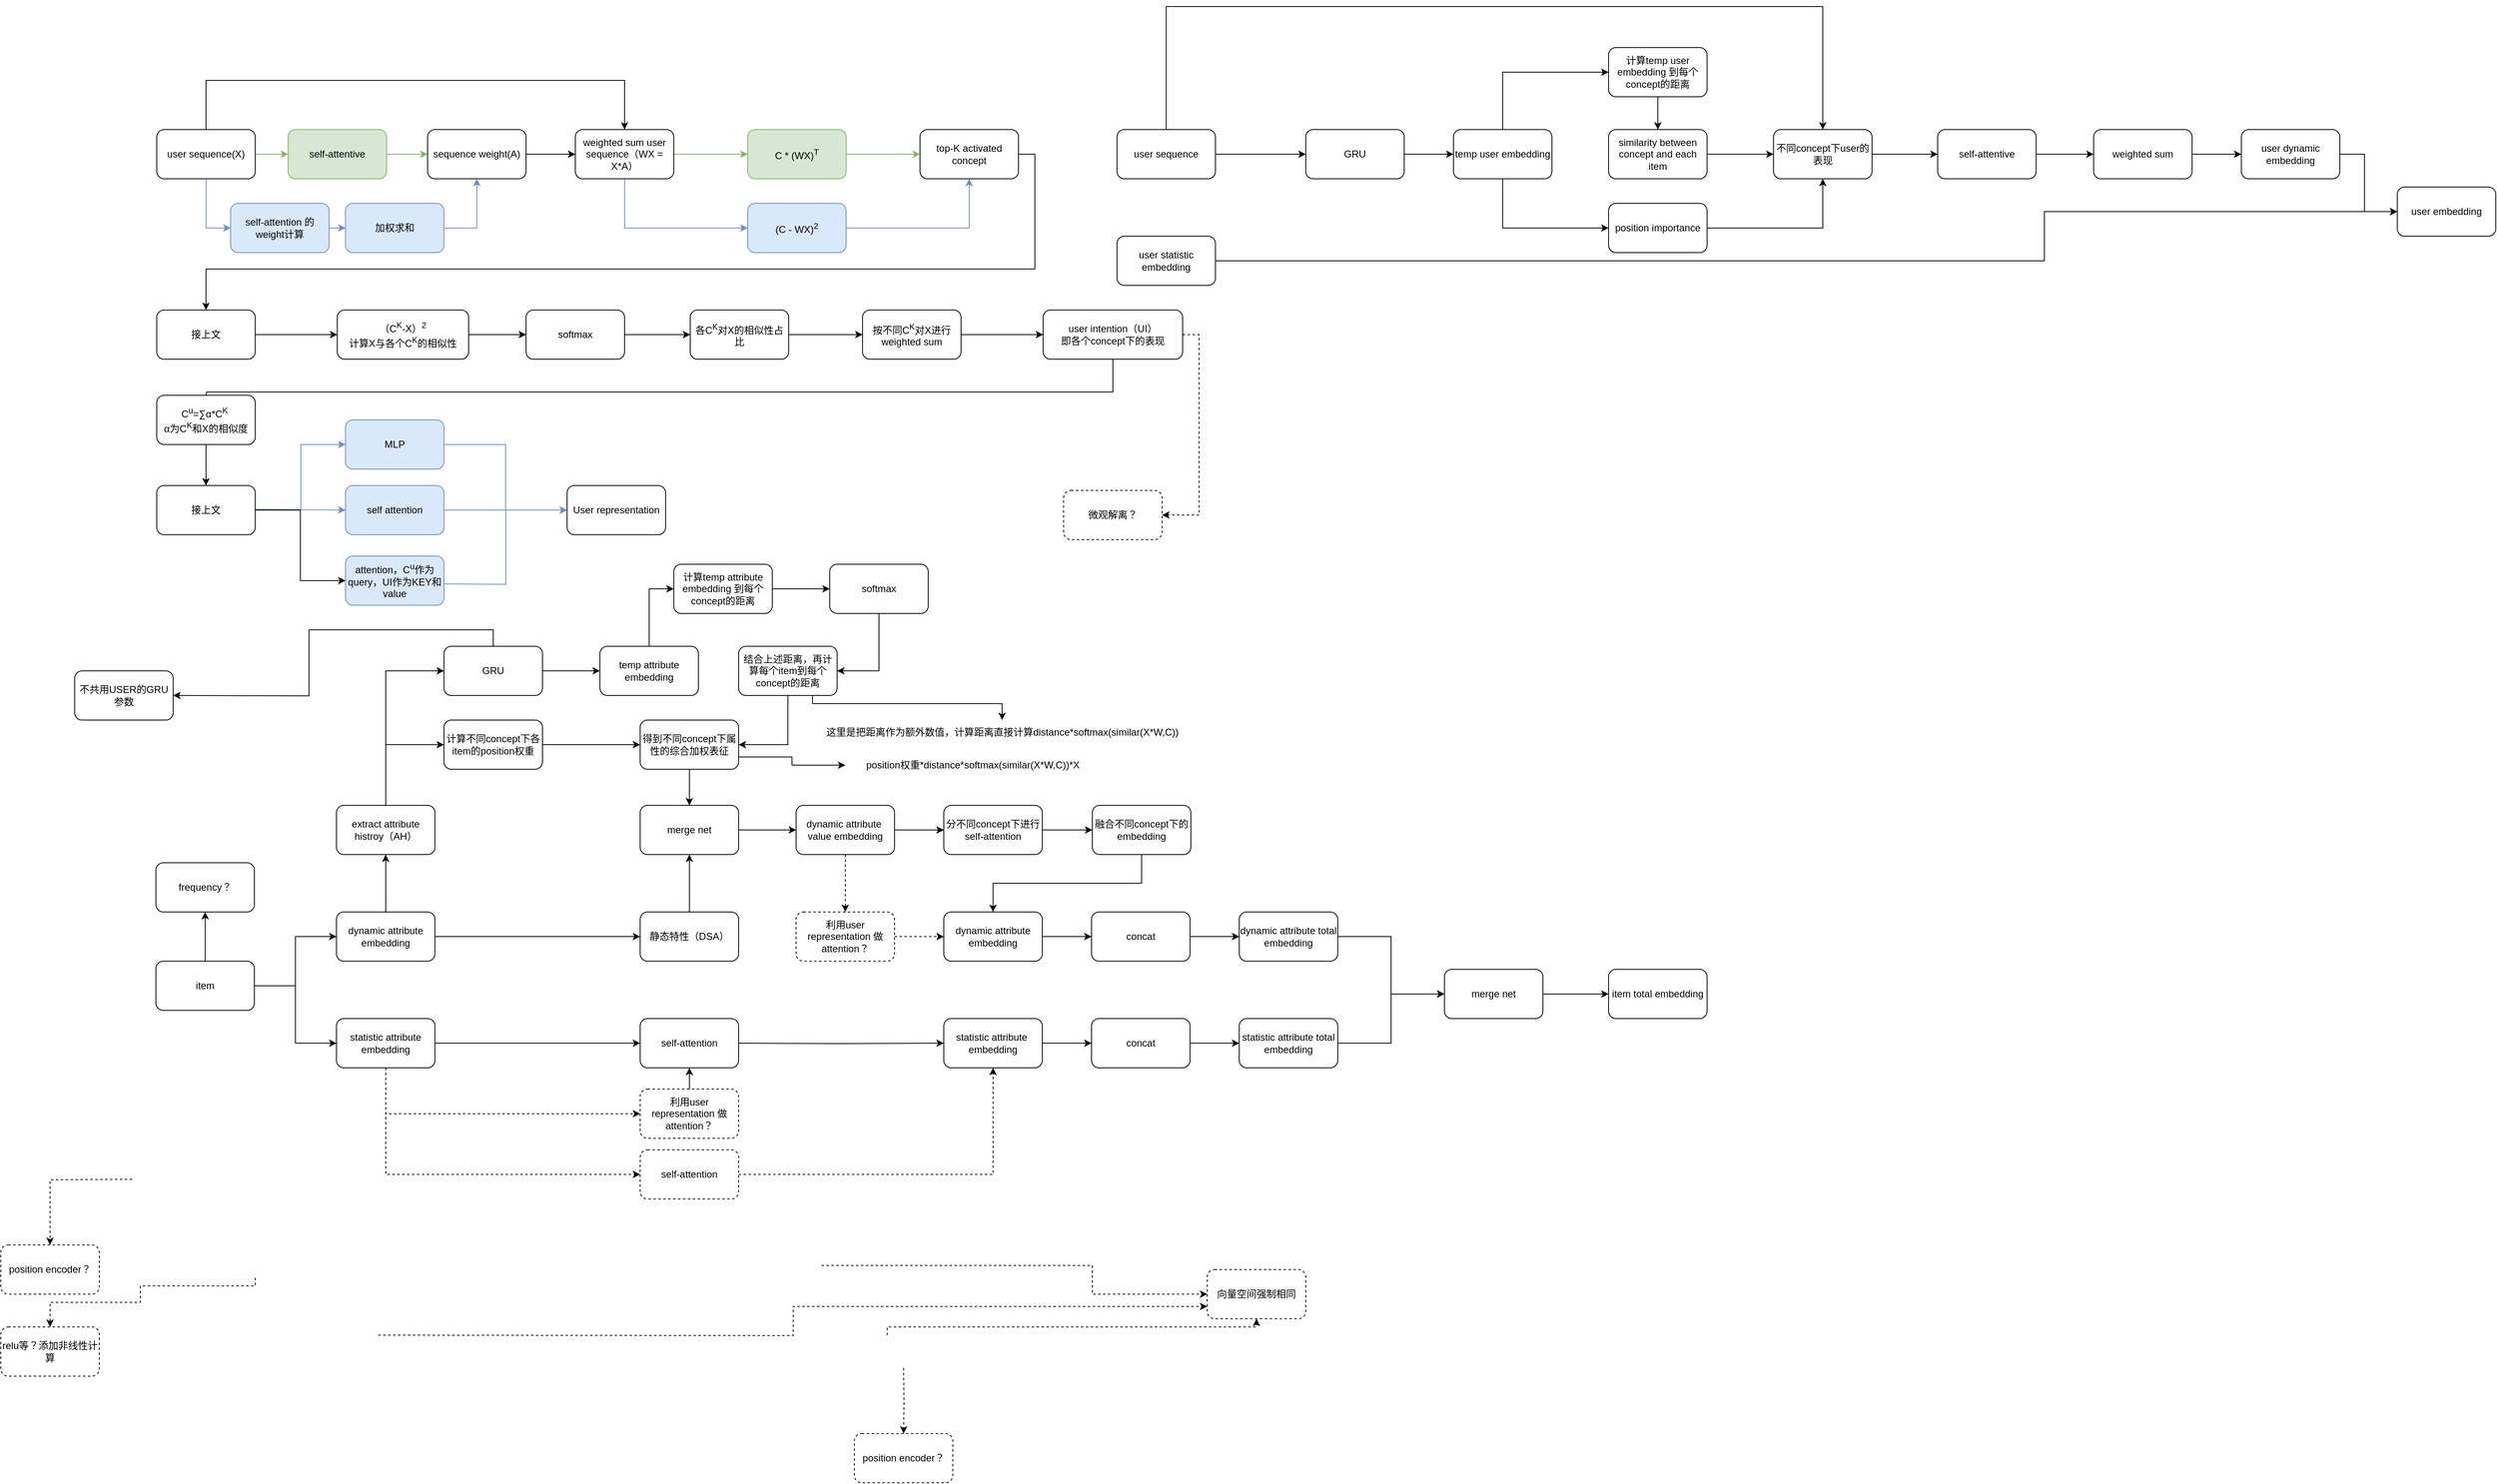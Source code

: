 <mxfile version="21.6.2" type="github">
  <diagram id="C5RBs43oDa-KdzZeNtuy" name="Page-1">
    <mxGraphModel dx="1842" dy="4247" grid="1" gridSize="10" guides="1" tooltips="1" connect="1" arrows="1" fold="1" page="1" pageScale="1" pageWidth="4681" pageHeight="3300" math="0" shadow="0">
      <root>
        <mxCell id="WIyWlLk6GJQsqaUBKTNV-0" />
        <mxCell id="WIyWlLk6GJQsqaUBKTNV-1" parent="WIyWlLk6GJQsqaUBKTNV-0" />
        <mxCell id="2eAAJyF8k7LBZb5_VXcL-2" style="edgeStyle=orthogonalEdgeStyle;rounded=0;orthogonalLoop=1;jettySize=auto;html=1;exitX=1;exitY=0.5;exitDx=0;exitDy=0;strokeColor=#82b366;fillColor=#d5e8d4;" parent="WIyWlLk6GJQsqaUBKTNV-1" source="2eAAJyF8k7LBZb5_VXcL-0" target="2eAAJyF8k7LBZb5_VXcL-1" edge="1">
          <mxGeometry relative="1" as="geometry" />
        </mxCell>
        <mxCell id="2eAAJyF8k7LBZb5_VXcL-6" style="edgeStyle=orthogonalEdgeStyle;rounded=0;orthogonalLoop=1;jettySize=auto;html=1;exitX=0.5;exitY=1;exitDx=0;exitDy=0;entryX=0;entryY=0.5;entryDx=0;entryDy=0;strokeColor=#6c8ebf;fillColor=#dae8fc;" parent="WIyWlLk6GJQsqaUBKTNV-1" source="2eAAJyF8k7LBZb5_VXcL-0" target="2eAAJyF8k7LBZb5_VXcL-5" edge="1">
          <mxGeometry relative="1" as="geometry" />
        </mxCell>
        <mxCell id="2eAAJyF8k7LBZb5_VXcL-11" style="edgeStyle=orthogonalEdgeStyle;rounded=0;orthogonalLoop=1;jettySize=auto;html=1;exitX=0.5;exitY=0;exitDx=0;exitDy=0;entryX=0.5;entryY=0;entryDx=0;entryDy=0;" parent="WIyWlLk6GJQsqaUBKTNV-1" source="2eAAJyF8k7LBZb5_VXcL-0" target="2eAAJyF8k7LBZb5_VXcL-10" edge="1">
          <mxGeometry relative="1" as="geometry">
            <Array as="points">
              <mxPoint x="350" y="20" />
              <mxPoint x="860" y="20" />
            </Array>
          </mxGeometry>
        </mxCell>
        <mxCell id="NYPE7BBfCQJ-sV1czfvc-1" style="edgeStyle=orthogonalEdgeStyle;rounded=0;orthogonalLoop=1;jettySize=auto;html=1;exitX=0;exitY=0.5;exitDx=0;exitDy=0;entryX=0.5;entryY=0;entryDx=0;entryDy=0;dashed=1;" parent="WIyWlLk6GJQsqaUBKTNV-1" target="NYPE7BBfCQJ-sV1czfvc-0" edge="1">
          <mxGeometry relative="1" as="geometry">
            <mxPoint x="260" y="1360" as="sourcePoint" />
          </mxGeometry>
        </mxCell>
        <mxCell id="2eAAJyF8k7LBZb5_VXcL-0" value="user sequence(X)" style="rounded=1;whiteSpace=wrap;html=1;" parent="WIyWlLk6GJQsqaUBKTNV-1" vertex="1">
          <mxGeometry x="290" y="80" width="120" height="60" as="geometry" />
        </mxCell>
        <mxCell id="2eAAJyF8k7LBZb5_VXcL-14" style="edgeStyle=orthogonalEdgeStyle;rounded=0;orthogonalLoop=1;jettySize=auto;html=1;exitX=1;exitY=0.5;exitDx=0;exitDy=0;entryX=0;entryY=0.5;entryDx=0;entryDy=0;strokeColor=#82b366;fillColor=#d5e8d4;" parent="WIyWlLk6GJQsqaUBKTNV-1" source="2eAAJyF8k7LBZb5_VXcL-1" target="2eAAJyF8k7LBZb5_VXcL-3" edge="1">
          <mxGeometry relative="1" as="geometry" />
        </mxCell>
        <mxCell id="2eAAJyF8k7LBZb5_VXcL-1" value="self-attentive" style="rounded=1;whiteSpace=wrap;html=1;strokeColor=#82b366;fillColor=#d5e8d4;" parent="WIyWlLk6GJQsqaUBKTNV-1" vertex="1">
          <mxGeometry x="450" y="80" width="120" height="60" as="geometry" />
        </mxCell>
        <mxCell id="2eAAJyF8k7LBZb5_VXcL-12" style="edgeStyle=orthogonalEdgeStyle;rounded=0;orthogonalLoop=1;jettySize=auto;html=1;exitX=1;exitY=0.5;exitDx=0;exitDy=0;" parent="WIyWlLk6GJQsqaUBKTNV-1" source="2eAAJyF8k7LBZb5_VXcL-3" target="2eAAJyF8k7LBZb5_VXcL-10" edge="1">
          <mxGeometry relative="1" as="geometry" />
        </mxCell>
        <mxCell id="2eAAJyF8k7LBZb5_VXcL-3" value="sequence weight(A)" style="rounded=1;whiteSpace=wrap;html=1;" parent="WIyWlLk6GJQsqaUBKTNV-1" vertex="1">
          <mxGeometry x="620" y="80" width="120" height="60" as="geometry" />
        </mxCell>
        <mxCell id="2eAAJyF8k7LBZb5_VXcL-8" style="edgeStyle=orthogonalEdgeStyle;rounded=0;orthogonalLoop=1;jettySize=auto;html=1;exitX=1;exitY=0.5;exitDx=0;exitDy=0;strokeColor=#6c8ebf;fillColor=#dae8fc;" parent="WIyWlLk6GJQsqaUBKTNV-1" source="2eAAJyF8k7LBZb5_VXcL-5" target="2eAAJyF8k7LBZb5_VXcL-7" edge="1">
          <mxGeometry relative="1" as="geometry" />
        </mxCell>
        <mxCell id="NYPE7BBfCQJ-sV1czfvc-3" style="edgeStyle=orthogonalEdgeStyle;rounded=0;orthogonalLoop=1;jettySize=auto;html=1;exitX=0.5;exitY=1;exitDx=0;exitDy=0;entryX=0.5;entryY=0;entryDx=0;entryDy=0;dashed=1;" parent="WIyWlLk6GJQsqaUBKTNV-1" target="NYPE7BBfCQJ-sV1czfvc-2" edge="1">
          <mxGeometry relative="1" as="geometry">
            <mxPoint x="410" y="1480" as="sourcePoint" />
            <Array as="points">
              <mxPoint x="410" y="1490" />
              <mxPoint x="270" y="1490" />
              <mxPoint x="270" y="1510" />
              <mxPoint x="160" y="1510" />
            </Array>
          </mxGeometry>
        </mxCell>
        <mxCell id="2eAAJyF8k7LBZb5_VXcL-5" value="self-attention 的 weight计算" style="rounded=1;whiteSpace=wrap;html=1;strokeColor=#6c8ebf;fillColor=#dae8fc;" parent="WIyWlLk6GJQsqaUBKTNV-1" vertex="1">
          <mxGeometry x="380" y="170" width="120" height="60" as="geometry" />
        </mxCell>
        <mxCell id="2eAAJyF8k7LBZb5_VXcL-9" style="edgeStyle=orthogonalEdgeStyle;rounded=0;orthogonalLoop=1;jettySize=auto;html=1;exitX=1;exitY=0.5;exitDx=0;exitDy=0;entryX=0.5;entryY=1;entryDx=0;entryDy=0;strokeColor=#6c8ebf;fillColor=#dae8fc;" parent="WIyWlLk6GJQsqaUBKTNV-1" source="2eAAJyF8k7LBZb5_VXcL-7" target="2eAAJyF8k7LBZb5_VXcL-3" edge="1">
          <mxGeometry relative="1" as="geometry" />
        </mxCell>
        <mxCell id="2eAAJyF8k7LBZb5_VXcL-7" value="加权求和" style="rounded=1;whiteSpace=wrap;html=1;strokeColor=#6c8ebf;fillColor=#dae8fc;" parent="WIyWlLk6GJQsqaUBKTNV-1" vertex="1">
          <mxGeometry x="520" y="170" width="120" height="60" as="geometry" />
        </mxCell>
        <mxCell id="2eAAJyF8k7LBZb5_VXcL-19" style="edgeStyle=orthogonalEdgeStyle;rounded=0;orthogonalLoop=1;jettySize=auto;html=1;exitX=1;exitY=0.5;exitDx=0;exitDy=0;fillColor=#d5e8d4;strokeColor=#82b366;" parent="WIyWlLk6GJQsqaUBKTNV-1" source="2eAAJyF8k7LBZb5_VXcL-10" edge="1">
          <mxGeometry relative="1" as="geometry">
            <mxPoint x="1010" y="110" as="targetPoint" />
          </mxGeometry>
        </mxCell>
        <mxCell id="2eAAJyF8k7LBZb5_VXcL-23" style="edgeStyle=orthogonalEdgeStyle;rounded=0;orthogonalLoop=1;jettySize=auto;html=1;exitX=0.5;exitY=1;exitDx=0;exitDy=0;entryX=0;entryY=0.5;entryDx=0;entryDy=0;fillColor=#dae8fc;strokeColor=#6c8ebf;" parent="WIyWlLk6GJQsqaUBKTNV-1" source="2eAAJyF8k7LBZb5_VXcL-10" target="2eAAJyF8k7LBZb5_VXcL-21" edge="1">
          <mxGeometry relative="1" as="geometry" />
        </mxCell>
        <mxCell id="2eAAJyF8k7LBZb5_VXcL-10" value="weighted sum user sequence（WX = X*A）" style="rounded=1;whiteSpace=wrap;html=1;" parent="WIyWlLk6GJQsqaUBKTNV-1" vertex="1">
          <mxGeometry x="800" y="80" width="120" height="60" as="geometry" />
        </mxCell>
        <mxCell id="2eAAJyF8k7LBZb5_VXcL-25" style="edgeStyle=orthogonalEdgeStyle;rounded=0;orthogonalLoop=1;jettySize=auto;html=1;exitX=1;exitY=0.5;exitDx=0;exitDy=0;entryX=0;entryY=0.5;entryDx=0;entryDy=0;fillColor=#d5e8d4;strokeColor=#82b366;" parent="WIyWlLk6GJQsqaUBKTNV-1" source="2eAAJyF8k7LBZb5_VXcL-20" target="2eAAJyF8k7LBZb5_VXcL-24" edge="1">
          <mxGeometry relative="1" as="geometry" />
        </mxCell>
        <mxCell id="2eAAJyF8k7LBZb5_VXcL-20" value="C * (WX)&lt;sup&gt;T&lt;/sup&gt;" style="rounded=1;whiteSpace=wrap;html=1;fillColor=#d5e8d4;strokeColor=#82b366;" parent="WIyWlLk6GJQsqaUBKTNV-1" vertex="1">
          <mxGeometry x="1010" y="80" width="120" height="60" as="geometry" />
        </mxCell>
        <mxCell id="2eAAJyF8k7LBZb5_VXcL-26" style="edgeStyle=orthogonalEdgeStyle;rounded=0;orthogonalLoop=1;jettySize=auto;html=1;exitX=1;exitY=0.5;exitDx=0;exitDy=0;entryX=0.5;entryY=1;entryDx=0;entryDy=0;fillColor=#dae8fc;strokeColor=#6c8ebf;" parent="WIyWlLk6GJQsqaUBKTNV-1" source="2eAAJyF8k7LBZb5_VXcL-21" target="2eAAJyF8k7LBZb5_VXcL-24" edge="1">
          <mxGeometry relative="1" as="geometry" />
        </mxCell>
        <mxCell id="NYPE7BBfCQJ-sV1czfvc-10" style="edgeStyle=orthogonalEdgeStyle;rounded=0;orthogonalLoop=1;jettySize=auto;html=1;exitX=1;exitY=0.75;exitDx=0;exitDy=0;dashed=1;" parent="WIyWlLk6GJQsqaUBKTNV-1" target="NYPE7BBfCQJ-sV1czfvc-7" edge="1">
          <mxGeometry relative="1" as="geometry">
            <mxPoint x="1100" y="1465" as="sourcePoint" />
            <Array as="points">
              <mxPoint x="1430" y="1465" />
              <mxPoint x="1430" y="1500" />
            </Array>
          </mxGeometry>
        </mxCell>
        <mxCell id="2eAAJyF8k7LBZb5_VXcL-21" value="(C - WX)&lt;sup&gt;2&lt;/sup&gt;" style="rounded=1;whiteSpace=wrap;html=1;fillColor=#dae8fc;strokeColor=#6c8ebf;" parent="WIyWlLk6GJQsqaUBKTNV-1" vertex="1">
          <mxGeometry x="1010" y="170" width="120" height="60" as="geometry" />
        </mxCell>
        <mxCell id="2eAAJyF8k7LBZb5_VXcL-28" style="edgeStyle=orthogonalEdgeStyle;rounded=0;orthogonalLoop=1;jettySize=auto;html=1;exitX=1;exitY=0.5;exitDx=0;exitDy=0;entryX=0.5;entryY=0;entryDx=0;entryDy=0;" parent="WIyWlLk6GJQsqaUBKTNV-1" source="2eAAJyF8k7LBZb5_VXcL-24" target="2eAAJyF8k7LBZb5_VXcL-27" edge="1">
          <mxGeometry relative="1" as="geometry">
            <Array as="points">
              <mxPoint x="1360" y="110" />
              <mxPoint x="1360" y="250" />
              <mxPoint x="350" y="250" />
            </Array>
          </mxGeometry>
        </mxCell>
        <mxCell id="2eAAJyF8k7LBZb5_VXcL-24" value="top-K activated concept" style="rounded=1;whiteSpace=wrap;html=1;" parent="WIyWlLk6GJQsqaUBKTNV-1" vertex="1">
          <mxGeometry x="1220" y="80" width="120" height="60" as="geometry" />
        </mxCell>
        <mxCell id="2eAAJyF8k7LBZb5_VXcL-31" style="edgeStyle=orthogonalEdgeStyle;rounded=0;orthogonalLoop=1;jettySize=auto;html=1;exitX=1;exitY=0.5;exitDx=0;exitDy=0;" parent="WIyWlLk6GJQsqaUBKTNV-1" source="2eAAJyF8k7LBZb5_VXcL-27" edge="1">
          <mxGeometry relative="1" as="geometry">
            <mxPoint x="510" y="330" as="targetPoint" />
          </mxGeometry>
        </mxCell>
        <mxCell id="2eAAJyF8k7LBZb5_VXcL-27" value="接上文" style="rounded=1;whiteSpace=wrap;html=1;" parent="WIyWlLk6GJQsqaUBKTNV-1" vertex="1">
          <mxGeometry x="290" y="300" width="120" height="60" as="geometry" />
        </mxCell>
        <mxCell id="2eAAJyF8k7LBZb5_VXcL-34" style="edgeStyle=orthogonalEdgeStyle;rounded=0;orthogonalLoop=1;jettySize=auto;html=1;exitX=1;exitY=0.5;exitDx=0;exitDy=0;" parent="WIyWlLk6GJQsqaUBKTNV-1" source="2eAAJyF8k7LBZb5_VXcL-32" edge="1">
          <mxGeometry relative="1" as="geometry">
            <mxPoint x="740" y="330" as="targetPoint" />
          </mxGeometry>
        </mxCell>
        <mxCell id="NYPE7BBfCQJ-sV1czfvc-11" style="edgeStyle=orthogonalEdgeStyle;rounded=0;orthogonalLoop=1;jettySize=auto;html=1;exitX=0.5;exitY=0;exitDx=0;exitDy=0;entryX=0;entryY=0.75;entryDx=0;entryDy=0;dashed=1;" parent="WIyWlLk6GJQsqaUBKTNV-1" target="NYPE7BBfCQJ-sV1czfvc-7" edge="1">
          <mxGeometry relative="1" as="geometry">
            <mxPoint x="560" y="1550" as="sourcePoint" />
          </mxGeometry>
        </mxCell>
        <mxCell id="2eAAJyF8k7LBZb5_VXcL-32" value="（C&lt;sup&gt;K&lt;/sup&gt;-X）&lt;sup&gt;2&lt;/sup&gt;&lt;br&gt;计算X与各个C&lt;sup&gt;K&lt;/sup&gt;的相似性" style="rounded=1;whiteSpace=wrap;html=1;" parent="WIyWlLk6GJQsqaUBKTNV-1" vertex="1">
          <mxGeometry x="510" y="300" width="160" height="60" as="geometry" />
        </mxCell>
        <mxCell id="2eAAJyF8k7LBZb5_VXcL-36" style="edgeStyle=orthogonalEdgeStyle;rounded=0;orthogonalLoop=1;jettySize=auto;html=1;exitX=1;exitY=0.5;exitDx=0;exitDy=0;" parent="WIyWlLk6GJQsqaUBKTNV-1" source="2eAAJyF8k7LBZb5_VXcL-35" edge="1">
          <mxGeometry relative="1" as="geometry">
            <mxPoint x="940" y="330" as="targetPoint" />
          </mxGeometry>
        </mxCell>
        <mxCell id="2eAAJyF8k7LBZb5_VXcL-35" value="softmax" style="rounded=1;whiteSpace=wrap;html=1;" parent="WIyWlLk6GJQsqaUBKTNV-1" vertex="1">
          <mxGeometry x="740" y="300" width="120" height="60" as="geometry" />
        </mxCell>
        <mxCell id="2eAAJyF8k7LBZb5_VXcL-38" style="edgeStyle=orthogonalEdgeStyle;rounded=0;orthogonalLoop=1;jettySize=auto;html=1;exitX=1;exitY=0.5;exitDx=0;exitDy=0;" parent="WIyWlLk6GJQsqaUBKTNV-1" source="2eAAJyF8k7LBZb5_VXcL-37" edge="1">
          <mxGeometry relative="1" as="geometry">
            <mxPoint x="1150" y="330" as="targetPoint" />
          </mxGeometry>
        </mxCell>
        <mxCell id="2eAAJyF8k7LBZb5_VXcL-37" value="各C&lt;sup style=&quot;border-color: var(--border-color);&quot;&gt;K&lt;/sup&gt;对X的相似性占比" style="rounded=1;whiteSpace=wrap;html=1;" parent="WIyWlLk6GJQsqaUBKTNV-1" vertex="1">
          <mxGeometry x="940" y="300" width="120" height="60" as="geometry" />
        </mxCell>
        <mxCell id="2eAAJyF8k7LBZb5_VXcL-41" style="edgeStyle=orthogonalEdgeStyle;rounded=0;orthogonalLoop=1;jettySize=auto;html=1;exitX=1;exitY=0.5;exitDx=0;exitDy=0;" parent="WIyWlLk6GJQsqaUBKTNV-1" source="2eAAJyF8k7LBZb5_VXcL-39" target="2eAAJyF8k7LBZb5_VXcL-40" edge="1">
          <mxGeometry relative="1" as="geometry" />
        </mxCell>
        <mxCell id="NYPE7BBfCQJ-sV1czfvc-12" style="edgeStyle=orthogonalEdgeStyle;rounded=0;orthogonalLoop=1;jettySize=auto;html=1;exitX=0.5;exitY=0;exitDx=0;exitDy=0;entryX=0.5;entryY=1;entryDx=0;entryDy=0;dashed=1;" parent="WIyWlLk6GJQsqaUBKTNV-1" target="NYPE7BBfCQJ-sV1czfvc-7" edge="1">
          <mxGeometry relative="1" as="geometry">
            <mxPoint x="1180" y="1550" as="sourcePoint" />
            <Array as="points">
              <mxPoint x="1180" y="1540" />
              <mxPoint x="1630" y="1540" />
            </Array>
          </mxGeometry>
        </mxCell>
        <mxCell id="NYPE7BBfCQJ-sV1czfvc-16" style="edgeStyle=orthogonalEdgeStyle;rounded=0;orthogonalLoop=1;jettySize=auto;html=1;exitX=0.5;exitY=1;exitDx=0;exitDy=0;entryX=0.5;entryY=0;entryDx=0;entryDy=0;dashed=1;" parent="WIyWlLk6GJQsqaUBKTNV-1" target="NYPE7BBfCQJ-sV1czfvc-15" edge="1">
          <mxGeometry relative="1" as="geometry">
            <mxPoint x="1200" y="1590" as="sourcePoint" />
          </mxGeometry>
        </mxCell>
        <mxCell id="2eAAJyF8k7LBZb5_VXcL-39" value="按不同C&lt;sup style=&quot;border-color: var(--border-color);&quot;&gt;K&lt;/sup&gt;对X进行weighted sum" style="rounded=1;whiteSpace=wrap;html=1;" parent="WIyWlLk6GJQsqaUBKTNV-1" vertex="1">
          <mxGeometry x="1150" y="300" width="120" height="60" as="geometry" />
        </mxCell>
        <mxCell id="2eAAJyF8k7LBZb5_VXcL-42" style="edgeStyle=orthogonalEdgeStyle;rounded=0;orthogonalLoop=1;jettySize=auto;html=1;exitX=0.5;exitY=1;exitDx=0;exitDy=0;" parent="WIyWlLk6GJQsqaUBKTNV-1" source="2eAAJyF8k7LBZb5_VXcL-40" edge="1">
          <mxGeometry relative="1" as="geometry">
            <mxPoint x="350" y="440" as="targetPoint" />
          </mxGeometry>
        </mxCell>
        <mxCell id="NYPE7BBfCQJ-sV1czfvc-21" style="edgeStyle=orthogonalEdgeStyle;rounded=0;orthogonalLoop=1;jettySize=auto;html=1;exitX=1;exitY=0.5;exitDx=0;exitDy=0;entryX=1;entryY=0.5;entryDx=0;entryDy=0;dashed=1;" parent="WIyWlLk6GJQsqaUBKTNV-1" source="2eAAJyF8k7LBZb5_VXcL-40" target="NYPE7BBfCQJ-sV1czfvc-20" edge="1">
          <mxGeometry relative="1" as="geometry" />
        </mxCell>
        <mxCell id="2eAAJyF8k7LBZb5_VXcL-40" value="user intention（UI）&lt;br&gt;即各个concept下的表现" style="rounded=1;whiteSpace=wrap;html=1;" parent="WIyWlLk6GJQsqaUBKTNV-1" vertex="1">
          <mxGeometry x="1370" y="300" width="170" height="60" as="geometry" />
        </mxCell>
        <mxCell id="2eAAJyF8k7LBZb5_VXcL-60" style="edgeStyle=orthogonalEdgeStyle;rounded=0;orthogonalLoop=1;jettySize=auto;html=1;exitX=1;exitY=0.5;exitDx=0;exitDy=0;entryX=0;entryY=0.5;entryDx=0;entryDy=0;fillColor=#dae8fc;strokeColor=#6c8ebf;" parent="WIyWlLk6GJQsqaUBKTNV-1" target="2eAAJyF8k7LBZb5_VXcL-46" edge="1">
          <mxGeometry relative="1" as="geometry">
            <mxPoint x="410" y="543" as="sourcePoint" />
          </mxGeometry>
        </mxCell>
        <mxCell id="2eAAJyF8k7LBZb5_VXcL-61" style="edgeStyle=orthogonalEdgeStyle;rounded=0;orthogonalLoop=1;jettySize=auto;html=1;exitX=1;exitY=0.5;exitDx=0;exitDy=0;entryX=0;entryY=0.5;entryDx=0;entryDy=0;fillColor=#dae8fc;strokeColor=#6c8ebf;" parent="WIyWlLk6GJQsqaUBKTNV-1" target="2eAAJyF8k7LBZb5_VXcL-47" edge="1">
          <mxGeometry relative="1" as="geometry">
            <mxPoint x="410" y="543" as="sourcePoint" />
          </mxGeometry>
        </mxCell>
        <mxCell id="T-b6h04T4wylA2EYhWHP-20" style="edgeStyle=orthogonalEdgeStyle;rounded=0;orthogonalLoop=1;jettySize=auto;html=1;exitX=1;exitY=0.5;exitDx=0;exitDy=0;entryX=0;entryY=0.5;entryDx=0;entryDy=0;" parent="WIyWlLk6GJQsqaUBKTNV-1" source="2eAAJyF8k7LBZb5_VXcL-43" target="2eAAJyF8k7LBZb5_VXcL-49" edge="1">
          <mxGeometry relative="1" as="geometry" />
        </mxCell>
        <mxCell id="2eAAJyF8k7LBZb5_VXcL-43" value="接上文" style="rounded=1;whiteSpace=wrap;html=1;" parent="WIyWlLk6GJQsqaUBKTNV-1" vertex="1">
          <mxGeometry x="290" y="514" width="120" height="60" as="geometry" />
        </mxCell>
        <mxCell id="2eAAJyF8k7LBZb5_VXcL-56" style="edgeStyle=orthogonalEdgeStyle;rounded=0;orthogonalLoop=1;jettySize=auto;html=1;exitX=1;exitY=0.5;exitDx=0;exitDy=0;entryX=0;entryY=0.5;entryDx=0;entryDy=0;fillColor=#dae8fc;strokeColor=#6c8ebf;" parent="WIyWlLk6GJQsqaUBKTNV-1" source="2eAAJyF8k7LBZb5_VXcL-46" target="2eAAJyF8k7LBZb5_VXcL-55" edge="1">
          <mxGeometry relative="1" as="geometry" />
        </mxCell>
        <mxCell id="2eAAJyF8k7LBZb5_VXcL-46" value="MLP" style="rounded=1;whiteSpace=wrap;html=1;fillColor=#dae8fc;strokeColor=#6c8ebf;" parent="WIyWlLk6GJQsqaUBKTNV-1" vertex="1">
          <mxGeometry x="520" y="434" width="120" height="60" as="geometry" />
        </mxCell>
        <mxCell id="2eAAJyF8k7LBZb5_VXcL-57" style="edgeStyle=orthogonalEdgeStyle;rounded=0;orthogonalLoop=1;jettySize=auto;html=1;exitX=1;exitY=0.5;exitDx=0;exitDy=0;fillColor=#dae8fc;strokeColor=#6c8ebf;" parent="WIyWlLk6GJQsqaUBKTNV-1" source="2eAAJyF8k7LBZb5_VXcL-47" edge="1">
          <mxGeometry relative="1" as="geometry">
            <mxPoint x="790" y="544" as="targetPoint" />
          </mxGeometry>
        </mxCell>
        <mxCell id="2eAAJyF8k7LBZb5_VXcL-47" value="self attention" style="rounded=1;whiteSpace=wrap;html=1;fillColor=#dae8fc;strokeColor=#6c8ebf;" parent="WIyWlLk6GJQsqaUBKTNV-1" vertex="1">
          <mxGeometry x="520" y="514" width="120" height="60" as="geometry" />
        </mxCell>
        <mxCell id="2eAAJyF8k7LBZb5_VXcL-59" style="edgeStyle=orthogonalEdgeStyle;rounded=0;orthogonalLoop=1;jettySize=auto;html=1;exitX=1;exitY=0.5;exitDx=0;exitDy=0;entryX=0;entryY=0.5;entryDx=0;entryDy=0;fillColor=#dae8fc;strokeColor=#6c8ebf;" parent="WIyWlLk6GJQsqaUBKTNV-1" target="2eAAJyF8k7LBZb5_VXcL-55" edge="1">
          <mxGeometry relative="1" as="geometry">
            <mxPoint x="640" y="634" as="sourcePoint" />
          </mxGeometry>
        </mxCell>
        <mxCell id="2eAAJyF8k7LBZb5_VXcL-49" value="attention，C&lt;sup&gt;u&lt;/sup&gt;作为query，UI作为KEY和value" style="rounded=1;whiteSpace=wrap;html=1;fillColor=#dae8fc;strokeColor=#6c8ebf;" parent="WIyWlLk6GJQsqaUBKTNV-1" vertex="1">
          <mxGeometry x="520" y="600" width="120" height="60" as="geometry" />
        </mxCell>
        <mxCell id="2eAAJyF8k7LBZb5_VXcL-54" style="edgeStyle=orthogonalEdgeStyle;rounded=0;orthogonalLoop=1;jettySize=auto;html=1;exitX=0.5;exitY=1;exitDx=0;exitDy=0;entryX=0.5;entryY=0;entryDx=0;entryDy=0;" parent="WIyWlLk6GJQsqaUBKTNV-1" source="2eAAJyF8k7LBZb5_VXcL-53" target="2eAAJyF8k7LBZb5_VXcL-43" edge="1">
          <mxGeometry relative="1" as="geometry" />
        </mxCell>
        <mxCell id="2eAAJyF8k7LBZb5_VXcL-53" value="C&lt;sup&gt;u&lt;/sup&gt;=∑α*C&lt;sup style=&quot;border-color: var(--border-color);&quot;&gt;K&lt;/sup&gt;&amp;nbsp;&lt;br&gt;α为C&lt;sup style=&quot;border-color: var(--border-color);&quot;&gt;K&lt;/sup&gt;&lt;span style=&quot;border-color: var(--border-color);&quot;&gt;和&lt;/span&gt;X的相似度" style="rounded=1;whiteSpace=wrap;html=1;" parent="WIyWlLk6GJQsqaUBKTNV-1" vertex="1">
          <mxGeometry x="290" y="404" width="120" height="60" as="geometry" />
        </mxCell>
        <mxCell id="2eAAJyF8k7LBZb5_VXcL-55" value="User representation" style="rounded=1;whiteSpace=wrap;html=1;" parent="WIyWlLk6GJQsqaUBKTNV-1" vertex="1">
          <mxGeometry x="790" y="514" width="120" height="60" as="geometry" />
        </mxCell>
        <mxCell id="2eAAJyF8k7LBZb5_VXcL-66" style="edgeStyle=orthogonalEdgeStyle;rounded=0;orthogonalLoop=1;jettySize=auto;html=1;exitX=1;exitY=0.5;exitDx=0;exitDy=0;entryX=0;entryY=0.5;entryDx=0;entryDy=0;" parent="WIyWlLk6GJQsqaUBKTNV-1" source="2eAAJyF8k7LBZb5_VXcL-63" target="2eAAJyF8k7LBZb5_VXcL-64" edge="1">
          <mxGeometry relative="1" as="geometry" />
        </mxCell>
        <mxCell id="2eAAJyF8k7LBZb5_VXcL-68" style="edgeStyle=orthogonalEdgeStyle;rounded=0;orthogonalLoop=1;jettySize=auto;html=1;exitX=1;exitY=0.5;exitDx=0;exitDy=0;entryX=0;entryY=0.5;entryDx=0;entryDy=0;" parent="WIyWlLk6GJQsqaUBKTNV-1" source="2eAAJyF8k7LBZb5_VXcL-63" target="2eAAJyF8k7LBZb5_VXcL-65" edge="1">
          <mxGeometry relative="1" as="geometry" />
        </mxCell>
        <mxCell id="T-b6h04T4wylA2EYhWHP-5" style="edgeStyle=orthogonalEdgeStyle;rounded=0;orthogonalLoop=1;jettySize=auto;html=1;exitX=0.5;exitY=0;exitDx=0;exitDy=0;entryX=0.5;entryY=1;entryDx=0;entryDy=0;" parent="WIyWlLk6GJQsqaUBKTNV-1" source="2eAAJyF8k7LBZb5_VXcL-63" target="2eAAJyF8k7LBZb5_VXcL-75" edge="1">
          <mxGeometry relative="1" as="geometry" />
        </mxCell>
        <mxCell id="2eAAJyF8k7LBZb5_VXcL-63" value="item" style="rounded=1;whiteSpace=wrap;html=1;" parent="WIyWlLk6GJQsqaUBKTNV-1" vertex="1">
          <mxGeometry x="289" y="1094" width="120" height="60" as="geometry" />
        </mxCell>
        <mxCell id="2eAAJyF8k7LBZb5_VXcL-69" style="edgeStyle=orthogonalEdgeStyle;rounded=0;orthogonalLoop=1;jettySize=auto;html=1;exitX=1;exitY=0.5;exitDx=0;exitDy=0;entryX=0;entryY=0.5;entryDx=0;entryDy=0;" parent="WIyWlLk6GJQsqaUBKTNV-1" source="2eAAJyF8k7LBZb5_VXcL-64" target="2eAAJyF8k7LBZb5_VXcL-73" edge="1">
          <mxGeometry relative="1" as="geometry">
            <mxPoint x="689" y="1064" as="targetPoint" />
          </mxGeometry>
        </mxCell>
        <mxCell id="T-b6h04T4wylA2EYhWHP-2" style="edgeStyle=orthogonalEdgeStyle;rounded=0;orthogonalLoop=1;jettySize=auto;html=1;exitX=0.5;exitY=0;exitDx=0;exitDy=0;entryX=0.5;entryY=1;entryDx=0;entryDy=0;" parent="WIyWlLk6GJQsqaUBKTNV-1" source="2eAAJyF8k7LBZb5_VXcL-64" target="2eAAJyF8k7LBZb5_VXcL-70" edge="1">
          <mxGeometry relative="1" as="geometry" />
        </mxCell>
        <mxCell id="2eAAJyF8k7LBZb5_VXcL-64" value="dynamic attribute embedding" style="rounded=1;whiteSpace=wrap;html=1;" parent="WIyWlLk6GJQsqaUBKTNV-1" vertex="1">
          <mxGeometry x="509" y="1034" width="120" height="60" as="geometry" />
        </mxCell>
        <mxCell id="2eAAJyF8k7LBZb5_VXcL-91" style="edgeStyle=orthogonalEdgeStyle;rounded=0;orthogonalLoop=1;jettySize=auto;html=1;exitX=1;exitY=0.5;exitDx=0;exitDy=0;" parent="WIyWlLk6GJQsqaUBKTNV-1" source="2eAAJyF8k7LBZb5_VXcL-65" target="T-b6h04T4wylA2EYhWHP-32" edge="1">
          <mxGeometry relative="1" as="geometry">
            <mxPoint x="689" y="1194" as="targetPoint" />
          </mxGeometry>
        </mxCell>
        <mxCell id="2eAAJyF8k7LBZb5_VXcL-117" style="edgeStyle=orthogonalEdgeStyle;rounded=0;orthogonalLoop=1;jettySize=auto;html=1;exitX=0.5;exitY=1;exitDx=0;exitDy=0;entryX=0;entryY=0.5;entryDx=0;entryDy=0;dashed=1;" parent="WIyWlLk6GJQsqaUBKTNV-1" source="2eAAJyF8k7LBZb5_VXcL-65" target="2eAAJyF8k7LBZb5_VXcL-116" edge="1">
          <mxGeometry relative="1" as="geometry" />
        </mxCell>
        <mxCell id="NYPE7BBfCQJ-sV1czfvc-18" style="edgeStyle=orthogonalEdgeStyle;rounded=0;orthogonalLoop=1;jettySize=auto;html=1;exitX=0.5;exitY=1;exitDx=0;exitDy=0;entryX=0;entryY=0.5;entryDx=0;entryDy=0;dashed=1;" parent="WIyWlLk6GJQsqaUBKTNV-1" source="2eAAJyF8k7LBZb5_VXcL-65" target="NYPE7BBfCQJ-sV1czfvc-17" edge="1">
          <mxGeometry relative="1" as="geometry" />
        </mxCell>
        <mxCell id="2eAAJyF8k7LBZb5_VXcL-65" value="statistic attribute&lt;br&gt;embedding" style="rounded=1;whiteSpace=wrap;html=1;" parent="WIyWlLk6GJQsqaUBKTNV-1" vertex="1">
          <mxGeometry x="509" y="1164" width="120" height="60" as="geometry" />
        </mxCell>
        <mxCell id="T-b6h04T4wylA2EYhWHP-14" style="edgeStyle=orthogonalEdgeStyle;rounded=0;orthogonalLoop=1;jettySize=auto;html=1;exitX=0.5;exitY=0;exitDx=0;exitDy=0;entryX=0;entryY=0.5;entryDx=0;entryDy=0;" parent="WIyWlLk6GJQsqaUBKTNV-1" source="2eAAJyF8k7LBZb5_VXcL-70" target="T-b6h04T4wylA2EYhWHP-13" edge="1">
          <mxGeometry relative="1" as="geometry" />
        </mxCell>
        <mxCell id="T-b6h04T4wylA2EYhWHP-24" style="edgeStyle=orthogonalEdgeStyle;rounded=0;orthogonalLoop=1;jettySize=auto;html=1;exitX=0.5;exitY=0;exitDx=0;exitDy=0;entryX=0;entryY=0.5;entryDx=0;entryDy=0;" parent="WIyWlLk6GJQsqaUBKTNV-1" edge="1">
          <mxGeometry relative="1" as="geometry">
            <mxPoint x="569" y="904" as="sourcePoint" />
            <mxPoint x="640" y="740" as="targetPoint" />
            <Array as="points">
              <mxPoint x="569" y="740" />
            </Array>
          </mxGeometry>
        </mxCell>
        <mxCell id="2eAAJyF8k7LBZb5_VXcL-70" value="extract attribute histroy（AH）" style="rounded=1;whiteSpace=wrap;html=1;" parent="WIyWlLk6GJQsqaUBKTNV-1" vertex="1">
          <mxGeometry x="509" y="904" width="120" height="60" as="geometry" />
        </mxCell>
        <mxCell id="T-b6h04T4wylA2EYhWHP-1" style="edgeStyle=orthogonalEdgeStyle;rounded=0;orthogonalLoop=1;jettySize=auto;html=1;exitX=0.5;exitY=0;exitDx=0;exitDy=0;entryX=0.5;entryY=1;entryDx=0;entryDy=0;" parent="WIyWlLk6GJQsqaUBKTNV-1" source="2eAAJyF8k7LBZb5_VXcL-73" target="2eAAJyF8k7LBZb5_VXcL-77" edge="1">
          <mxGeometry relative="1" as="geometry" />
        </mxCell>
        <mxCell id="2eAAJyF8k7LBZb5_VXcL-73" value="静态特性（DSA）" style="rounded=1;whiteSpace=wrap;html=1;" parent="WIyWlLk6GJQsqaUBKTNV-1" vertex="1">
          <mxGeometry x="879" y="1034" width="120" height="60" as="geometry" />
        </mxCell>
        <mxCell id="2eAAJyF8k7LBZb5_VXcL-75" value="frequency？" style="rounded=1;whiteSpace=wrap;html=1;" parent="WIyWlLk6GJQsqaUBKTNV-1" vertex="1">
          <mxGeometry x="289" y="974" width="120" height="60" as="geometry" />
        </mxCell>
        <mxCell id="2eAAJyF8k7LBZb5_VXcL-81" style="edgeStyle=orthogonalEdgeStyle;rounded=0;orthogonalLoop=1;jettySize=auto;html=1;exitX=1;exitY=0.5;exitDx=0;exitDy=0;" parent="WIyWlLk6GJQsqaUBKTNV-1" source="2eAAJyF8k7LBZb5_VXcL-77" target="2eAAJyF8k7LBZb5_VXcL-80" edge="1">
          <mxGeometry relative="1" as="geometry" />
        </mxCell>
        <mxCell id="2eAAJyF8k7LBZb5_VXcL-77" value="merge net" style="rounded=1;whiteSpace=wrap;html=1;" parent="WIyWlLk6GJQsqaUBKTNV-1" vertex="1">
          <mxGeometry x="879" y="904" width="120" height="60" as="geometry" />
        </mxCell>
        <mxCell id="2eAAJyF8k7LBZb5_VXcL-82" style="edgeStyle=orthogonalEdgeStyle;rounded=0;orthogonalLoop=1;jettySize=auto;html=1;exitX=1;exitY=0.5;exitDx=0;exitDy=0;" parent="WIyWlLk6GJQsqaUBKTNV-1" source="2eAAJyF8k7LBZb5_VXcL-80" edge="1">
          <mxGeometry relative="1" as="geometry">
            <mxPoint x="1249" y="934" as="targetPoint" />
          </mxGeometry>
        </mxCell>
        <mxCell id="2eAAJyF8k7LBZb5_VXcL-94" style="edgeStyle=orthogonalEdgeStyle;rounded=0;orthogonalLoop=1;jettySize=auto;html=1;exitX=0.5;exitY=1;exitDx=0;exitDy=0;entryX=0.5;entryY=0;entryDx=0;entryDy=0;dashed=1;" parent="WIyWlLk6GJQsqaUBKTNV-1" source="2eAAJyF8k7LBZb5_VXcL-80" target="2eAAJyF8k7LBZb5_VXcL-93" edge="1">
          <mxGeometry relative="1" as="geometry" />
        </mxCell>
        <mxCell id="2eAAJyF8k7LBZb5_VXcL-80" value="dynamic attribute&amp;nbsp; value embedding" style="rounded=1;whiteSpace=wrap;html=1;" parent="WIyWlLk6GJQsqaUBKTNV-1" vertex="1">
          <mxGeometry x="1069" y="904" width="120" height="60" as="geometry" />
        </mxCell>
        <mxCell id="T-b6h04T4wylA2EYhWHP-34" style="edgeStyle=orthogonalEdgeStyle;rounded=0;orthogonalLoop=1;jettySize=auto;html=1;exitX=1;exitY=0.5;exitDx=0;exitDy=0;" parent="WIyWlLk6GJQsqaUBKTNV-1" source="2eAAJyF8k7LBZb5_VXcL-83" target="T-b6h04T4wylA2EYhWHP-33" edge="1">
          <mxGeometry relative="1" as="geometry" />
        </mxCell>
        <mxCell id="2eAAJyF8k7LBZb5_VXcL-83" value="分不同concept下进行&lt;br&gt;self-attention" style="rounded=1;whiteSpace=wrap;html=1;" parent="WIyWlLk6GJQsqaUBKTNV-1" vertex="1">
          <mxGeometry x="1249" y="904" width="120" height="60" as="geometry" />
        </mxCell>
        <mxCell id="2eAAJyF8k7LBZb5_VXcL-88" style="edgeStyle=orthogonalEdgeStyle;rounded=0;orthogonalLoop=1;jettySize=auto;html=1;exitX=1;exitY=0.5;exitDx=0;exitDy=0;entryX=0;entryY=0.5;entryDx=0;entryDy=0;" parent="WIyWlLk6GJQsqaUBKTNV-1" source="2eAAJyF8k7LBZb5_VXcL-85" target="2eAAJyF8k7LBZb5_VXcL-86" edge="1">
          <mxGeometry relative="1" as="geometry" />
        </mxCell>
        <mxCell id="2eAAJyF8k7LBZb5_VXcL-85" value="dynamic attribute embedding" style="rounded=1;whiteSpace=wrap;html=1;" parent="WIyWlLk6GJQsqaUBKTNV-1" vertex="1">
          <mxGeometry x="1249" y="1034" width="120" height="60" as="geometry" />
        </mxCell>
        <mxCell id="2eAAJyF8k7LBZb5_VXcL-90" style="edgeStyle=orthogonalEdgeStyle;rounded=0;orthogonalLoop=1;jettySize=auto;html=1;exitX=1;exitY=0.5;exitDx=0;exitDy=0;entryX=0;entryY=0.5;entryDx=0;entryDy=0;" parent="WIyWlLk6GJQsqaUBKTNV-1" source="2eAAJyF8k7LBZb5_VXcL-86" target="2eAAJyF8k7LBZb5_VXcL-89" edge="1">
          <mxGeometry relative="1" as="geometry" />
        </mxCell>
        <mxCell id="2eAAJyF8k7LBZb5_VXcL-86" value="concat" style="rounded=1;whiteSpace=wrap;html=1;" parent="WIyWlLk6GJQsqaUBKTNV-1" vertex="1">
          <mxGeometry x="1429" y="1034" width="120" height="60" as="geometry" />
        </mxCell>
        <mxCell id="2eAAJyF8k7LBZb5_VXcL-111" style="edgeStyle=orthogonalEdgeStyle;rounded=0;orthogonalLoop=1;jettySize=auto;html=1;exitX=1;exitY=0.5;exitDx=0;exitDy=0;entryX=0;entryY=0.5;entryDx=0;entryDy=0;" parent="WIyWlLk6GJQsqaUBKTNV-1" source="2eAAJyF8k7LBZb5_VXcL-89" target="2eAAJyF8k7LBZb5_VXcL-110" edge="1">
          <mxGeometry relative="1" as="geometry" />
        </mxCell>
        <mxCell id="2eAAJyF8k7LBZb5_VXcL-89" value="dynamic attribute total embedding" style="rounded=1;whiteSpace=wrap;html=1;" parent="WIyWlLk6GJQsqaUBKTNV-1" vertex="1">
          <mxGeometry x="1609" y="1034" width="120" height="60" as="geometry" />
        </mxCell>
        <mxCell id="2eAAJyF8k7LBZb5_VXcL-95" style="edgeStyle=orthogonalEdgeStyle;rounded=0;orthogonalLoop=1;jettySize=auto;html=1;exitX=1;exitY=0.5;exitDx=0;exitDy=0;entryX=0;entryY=0.5;entryDx=0;entryDy=0;dashed=1;" parent="WIyWlLk6GJQsqaUBKTNV-1" source="2eAAJyF8k7LBZb5_VXcL-93" target="2eAAJyF8k7LBZb5_VXcL-85" edge="1">
          <mxGeometry relative="1" as="geometry" />
        </mxCell>
        <mxCell id="2eAAJyF8k7LBZb5_VXcL-93" value="利用user representation 做attention？" style="rounded=1;whiteSpace=wrap;html=1;dashed=1;" parent="WIyWlLk6GJQsqaUBKTNV-1" vertex="1">
          <mxGeometry x="1069" y="1034" width="120" height="60" as="geometry" />
        </mxCell>
        <mxCell id="2eAAJyF8k7LBZb5_VXcL-102" style="edgeStyle=orthogonalEdgeStyle;rounded=0;orthogonalLoop=1;jettySize=auto;html=1;exitX=1;exitY=0.5;exitDx=0;exitDy=0;entryX=0;entryY=0.5;entryDx=0;entryDy=0;" parent="WIyWlLk6GJQsqaUBKTNV-1" target="2eAAJyF8k7LBZb5_VXcL-103" edge="1">
          <mxGeometry relative="1" as="geometry">
            <mxPoint x="1049" y="1194" as="targetPoint" />
            <mxPoint x="999" y="1194" as="sourcePoint" />
          </mxGeometry>
        </mxCell>
        <mxCell id="2eAAJyF8k7LBZb5_VXcL-104" style="edgeStyle=orthogonalEdgeStyle;rounded=0;orthogonalLoop=1;jettySize=auto;html=1;exitX=1;exitY=0.5;exitDx=0;exitDy=0;entryX=0;entryY=0.5;entryDx=0;entryDy=0;" parent="WIyWlLk6GJQsqaUBKTNV-1" source="2eAAJyF8k7LBZb5_VXcL-103" target="2eAAJyF8k7LBZb5_VXcL-105" edge="1">
          <mxGeometry relative="1" as="geometry">
            <mxPoint x="1419" y="1194" as="targetPoint" />
          </mxGeometry>
        </mxCell>
        <mxCell id="2eAAJyF8k7LBZb5_VXcL-103" value="statistic attribute&amp;nbsp; embedding" style="rounded=1;whiteSpace=wrap;html=1;" parent="WIyWlLk6GJQsqaUBKTNV-1" vertex="1">
          <mxGeometry x="1249" y="1164" width="120" height="60" as="geometry" />
        </mxCell>
        <mxCell id="2eAAJyF8k7LBZb5_VXcL-108" style="edgeStyle=orthogonalEdgeStyle;rounded=0;orthogonalLoop=1;jettySize=auto;html=1;exitX=1;exitY=0.5;exitDx=0;exitDy=0;" parent="WIyWlLk6GJQsqaUBKTNV-1" source="2eAAJyF8k7LBZb5_VXcL-105" target="2eAAJyF8k7LBZb5_VXcL-107" edge="1">
          <mxGeometry relative="1" as="geometry" />
        </mxCell>
        <mxCell id="2eAAJyF8k7LBZb5_VXcL-105" value="concat" style="rounded=1;whiteSpace=wrap;html=1;" parent="WIyWlLk6GJQsqaUBKTNV-1" vertex="1">
          <mxGeometry x="1429" y="1164" width="120" height="60" as="geometry" />
        </mxCell>
        <mxCell id="2eAAJyF8k7LBZb5_VXcL-113" style="edgeStyle=orthogonalEdgeStyle;rounded=0;orthogonalLoop=1;jettySize=auto;html=1;exitX=1;exitY=0.5;exitDx=0;exitDy=0;" parent="WIyWlLk6GJQsqaUBKTNV-1" source="2eAAJyF8k7LBZb5_VXcL-107" target="2eAAJyF8k7LBZb5_VXcL-110" edge="1">
          <mxGeometry relative="1" as="geometry" />
        </mxCell>
        <mxCell id="2eAAJyF8k7LBZb5_VXcL-107" value="statistic attribute total embedding" style="rounded=1;whiteSpace=wrap;html=1;" parent="WIyWlLk6GJQsqaUBKTNV-1" vertex="1">
          <mxGeometry x="1609" y="1164" width="120" height="60" as="geometry" />
        </mxCell>
        <mxCell id="2eAAJyF8k7LBZb5_VXcL-115" style="edgeStyle=orthogonalEdgeStyle;rounded=0;orthogonalLoop=1;jettySize=auto;html=1;exitX=1;exitY=0.5;exitDx=0;exitDy=0;entryX=0;entryY=0.5;entryDx=0;entryDy=0;" parent="WIyWlLk6GJQsqaUBKTNV-1" source="2eAAJyF8k7LBZb5_VXcL-110" target="2eAAJyF8k7LBZb5_VXcL-114" edge="1">
          <mxGeometry relative="1" as="geometry" />
        </mxCell>
        <mxCell id="2eAAJyF8k7LBZb5_VXcL-110" value="merge net" style="rounded=1;whiteSpace=wrap;html=1;" parent="WIyWlLk6GJQsqaUBKTNV-1" vertex="1">
          <mxGeometry x="1859" y="1104" width="120" height="60" as="geometry" />
        </mxCell>
        <mxCell id="2eAAJyF8k7LBZb5_VXcL-114" value="item total embedding" style="rounded=1;whiteSpace=wrap;html=1;" parent="WIyWlLk6GJQsqaUBKTNV-1" vertex="1">
          <mxGeometry x="2059" y="1104" width="120" height="60" as="geometry" />
        </mxCell>
        <mxCell id="T-b6h04T4wylA2EYhWHP-43" style="edgeStyle=orthogonalEdgeStyle;rounded=0;orthogonalLoop=1;jettySize=auto;html=1;exitX=0.5;exitY=0;exitDx=0;exitDy=0;entryX=0.5;entryY=1;entryDx=0;entryDy=0;" parent="WIyWlLk6GJQsqaUBKTNV-1" source="2eAAJyF8k7LBZb5_VXcL-116" target="T-b6h04T4wylA2EYhWHP-32" edge="1">
          <mxGeometry relative="1" as="geometry" />
        </mxCell>
        <mxCell id="2eAAJyF8k7LBZb5_VXcL-116" value="利用user representation 做attention？" style="rounded=1;whiteSpace=wrap;html=1;dashed=1;" parent="WIyWlLk6GJQsqaUBKTNV-1" vertex="1">
          <mxGeometry x="879" y="1250" width="120" height="60" as="geometry" />
        </mxCell>
        <mxCell id="NYPE7BBfCQJ-sV1czfvc-0" value="position encoder？" style="rounded=1;whiteSpace=wrap;html=1;dashed=1;" parent="WIyWlLk6GJQsqaUBKTNV-1" vertex="1">
          <mxGeometry x="100" y="1440" width="120" height="60" as="geometry" />
        </mxCell>
        <mxCell id="NYPE7BBfCQJ-sV1czfvc-2" value="relu等？添加非线性计算" style="rounded=1;whiteSpace=wrap;html=1;dashed=1;" parent="WIyWlLk6GJQsqaUBKTNV-1" vertex="1">
          <mxGeometry x="100" y="1540" width="120" height="60" as="geometry" />
        </mxCell>
        <mxCell id="NYPE7BBfCQJ-sV1czfvc-7" value="向量空间强制相同" style="rounded=1;whiteSpace=wrap;html=1;dashed=1;" parent="WIyWlLk6GJQsqaUBKTNV-1" vertex="1">
          <mxGeometry x="1570" y="1470" width="120" height="60" as="geometry" />
        </mxCell>
        <mxCell id="NYPE7BBfCQJ-sV1czfvc-15" value="position encoder？" style="rounded=1;whiteSpace=wrap;html=1;dashed=1;" parent="WIyWlLk6GJQsqaUBKTNV-1" vertex="1">
          <mxGeometry x="1140" y="1670" width="120" height="60" as="geometry" />
        </mxCell>
        <mxCell id="NYPE7BBfCQJ-sV1czfvc-19" style="edgeStyle=orthogonalEdgeStyle;rounded=0;orthogonalLoop=1;jettySize=auto;html=1;exitX=1;exitY=0.5;exitDx=0;exitDy=0;entryX=0.5;entryY=1;entryDx=0;entryDy=0;dashed=1;" parent="WIyWlLk6GJQsqaUBKTNV-1" source="NYPE7BBfCQJ-sV1czfvc-17" target="2eAAJyF8k7LBZb5_VXcL-103" edge="1">
          <mxGeometry relative="1" as="geometry" />
        </mxCell>
        <mxCell id="NYPE7BBfCQJ-sV1czfvc-17" value="self-attention" style="rounded=1;whiteSpace=wrap;html=1;dashed=1;" parent="WIyWlLk6GJQsqaUBKTNV-1" vertex="1">
          <mxGeometry x="879" y="1324" width="120" height="60" as="geometry" />
        </mxCell>
        <mxCell id="NYPE7BBfCQJ-sV1czfvc-20" value="微观解离？" style="rounded=1;whiteSpace=wrap;html=1;dashed=1;" parent="WIyWlLk6GJQsqaUBKTNV-1" vertex="1">
          <mxGeometry x="1395" y="520" width="120" height="60" as="geometry" />
        </mxCell>
        <mxCell id="scRccKfIfmOxG3QJgpeo-4" style="edgeStyle=orthogonalEdgeStyle;rounded=0;orthogonalLoop=1;jettySize=auto;html=1;exitX=1;exitY=0.5;exitDx=0;exitDy=0;" parent="WIyWlLk6GJQsqaUBKTNV-1" source="scRccKfIfmOxG3QJgpeo-2" edge="1">
          <mxGeometry relative="1" as="geometry">
            <mxPoint x="1690" y="110" as="targetPoint" />
          </mxGeometry>
        </mxCell>
        <mxCell id="scRccKfIfmOxG3QJgpeo-15" style="edgeStyle=orthogonalEdgeStyle;rounded=0;orthogonalLoop=1;jettySize=auto;html=1;exitX=0.5;exitY=0;exitDx=0;exitDy=0;entryX=0.5;entryY=0;entryDx=0;entryDy=0;" parent="WIyWlLk6GJQsqaUBKTNV-1" source="scRccKfIfmOxG3QJgpeo-2" target="scRccKfIfmOxG3QJgpeo-11" edge="1">
          <mxGeometry relative="1" as="geometry">
            <Array as="points">
              <mxPoint x="1520" y="-70" />
              <mxPoint x="2320" y="-70" />
            </Array>
          </mxGeometry>
        </mxCell>
        <mxCell id="scRccKfIfmOxG3QJgpeo-2" value="user sequence" style="rounded=1;whiteSpace=wrap;html=1;" parent="WIyWlLk6GJQsqaUBKTNV-1" vertex="1">
          <mxGeometry x="1460" y="80" width="120" height="60" as="geometry" />
        </mxCell>
        <mxCell id="T-b6h04T4wylA2EYhWHP-31" style="edgeStyle=orthogonalEdgeStyle;rounded=0;orthogonalLoop=1;jettySize=auto;html=1;exitX=1;exitY=0.5;exitDx=0;exitDy=0;entryX=0;entryY=0.5;entryDx=0;entryDy=0;" parent="WIyWlLk6GJQsqaUBKTNV-1" source="scRccKfIfmOxG3QJgpeo-3" target="scRccKfIfmOxG3QJgpeo-22" edge="1">
          <mxGeometry relative="1" as="geometry">
            <Array as="points">
              <mxPoint x="2590" y="240" />
              <mxPoint x="2590" y="180" />
            </Array>
          </mxGeometry>
        </mxCell>
        <mxCell id="scRccKfIfmOxG3QJgpeo-3" value="user statistic embedding" style="rounded=1;whiteSpace=wrap;html=1;" parent="WIyWlLk6GJQsqaUBKTNV-1" vertex="1">
          <mxGeometry x="1460" y="210" width="120" height="60" as="geometry" />
        </mxCell>
        <mxCell id="scRccKfIfmOxG3QJgpeo-7" style="edgeStyle=orthogonalEdgeStyle;rounded=0;orthogonalLoop=1;jettySize=auto;html=1;exitX=1;exitY=0.5;exitDx=0;exitDy=0;entryX=0;entryY=0.5;entryDx=0;entryDy=0;" parent="WIyWlLk6GJQsqaUBKTNV-1" source="scRccKfIfmOxG3QJgpeo-5" target="scRccKfIfmOxG3QJgpeo-6" edge="1">
          <mxGeometry relative="1" as="geometry" />
        </mxCell>
        <mxCell id="scRccKfIfmOxG3QJgpeo-5" value="GRU" style="rounded=1;whiteSpace=wrap;html=1;" parent="WIyWlLk6GJQsqaUBKTNV-1" vertex="1">
          <mxGeometry x="1690" y="80" width="120" height="60" as="geometry" />
        </mxCell>
        <mxCell id="scRccKfIfmOxG3QJgpeo-13" style="edgeStyle=orthogonalEdgeStyle;rounded=0;orthogonalLoop=1;jettySize=auto;html=1;exitX=0.5;exitY=1;exitDx=0;exitDy=0;entryX=0;entryY=0.5;entryDx=0;entryDy=0;" parent="WIyWlLk6GJQsqaUBKTNV-1" source="scRccKfIfmOxG3QJgpeo-6" target="scRccKfIfmOxG3QJgpeo-12" edge="1">
          <mxGeometry relative="1" as="geometry" />
        </mxCell>
        <mxCell id="T-b6h04T4wylA2EYhWHP-41" style="edgeStyle=orthogonalEdgeStyle;rounded=0;orthogonalLoop=1;jettySize=auto;html=1;exitX=0.5;exitY=0;exitDx=0;exitDy=0;entryX=0;entryY=0.5;entryDx=0;entryDy=0;" parent="WIyWlLk6GJQsqaUBKTNV-1" source="scRccKfIfmOxG3QJgpeo-6" target="T-b6h04T4wylA2EYhWHP-40" edge="1">
          <mxGeometry relative="1" as="geometry" />
        </mxCell>
        <mxCell id="scRccKfIfmOxG3QJgpeo-6" value="temp user embedding" style="rounded=1;whiteSpace=wrap;html=1;" parent="WIyWlLk6GJQsqaUBKTNV-1" vertex="1">
          <mxGeometry x="1870" y="80" width="120" height="60" as="geometry" />
        </mxCell>
        <mxCell id="scRccKfIfmOxG3QJgpeo-10" style="edgeStyle=orthogonalEdgeStyle;rounded=0;orthogonalLoop=1;jettySize=auto;html=1;exitX=1;exitY=0.5;exitDx=0;exitDy=0;" parent="WIyWlLk6GJQsqaUBKTNV-1" source="scRccKfIfmOxG3QJgpeo-8" edge="1">
          <mxGeometry relative="1" as="geometry">
            <mxPoint x="2260" y="110" as="targetPoint" />
          </mxGeometry>
        </mxCell>
        <mxCell id="scRccKfIfmOxG3QJgpeo-8" value="similarity between concept and each item" style="rounded=1;whiteSpace=wrap;html=1;" parent="WIyWlLk6GJQsqaUBKTNV-1" vertex="1">
          <mxGeometry x="2059" y="80" width="120" height="60" as="geometry" />
        </mxCell>
        <mxCell id="scRccKfIfmOxG3QJgpeo-16" style="edgeStyle=orthogonalEdgeStyle;rounded=0;orthogonalLoop=1;jettySize=auto;html=1;exitX=1;exitY=0.5;exitDx=0;exitDy=0;" parent="WIyWlLk6GJQsqaUBKTNV-1" source="scRccKfIfmOxG3QJgpeo-11" edge="1">
          <mxGeometry relative="1" as="geometry">
            <mxPoint x="2460" y="110" as="targetPoint" />
          </mxGeometry>
        </mxCell>
        <mxCell id="scRccKfIfmOxG3QJgpeo-11" value="不同concept下user的表现" style="rounded=1;whiteSpace=wrap;html=1;" parent="WIyWlLk6GJQsqaUBKTNV-1" vertex="1">
          <mxGeometry x="2260" y="80" width="120" height="60" as="geometry" />
        </mxCell>
        <mxCell id="scRccKfIfmOxG3QJgpeo-14" style="edgeStyle=orthogonalEdgeStyle;rounded=0;orthogonalLoop=1;jettySize=auto;html=1;exitX=1;exitY=0.5;exitDx=0;exitDy=0;entryX=0.5;entryY=1;entryDx=0;entryDy=0;" parent="WIyWlLk6GJQsqaUBKTNV-1" source="scRccKfIfmOxG3QJgpeo-12" target="scRccKfIfmOxG3QJgpeo-11" edge="1">
          <mxGeometry relative="1" as="geometry" />
        </mxCell>
        <mxCell id="scRccKfIfmOxG3QJgpeo-12" value="position importance" style="rounded=1;whiteSpace=wrap;html=1;" parent="WIyWlLk6GJQsqaUBKTNV-1" vertex="1">
          <mxGeometry x="2059" y="170" width="120" height="60" as="geometry" />
        </mxCell>
        <mxCell id="scRccKfIfmOxG3QJgpeo-19" style="edgeStyle=orthogonalEdgeStyle;rounded=0;orthogonalLoop=1;jettySize=auto;html=1;exitX=1;exitY=0.5;exitDx=0;exitDy=0;entryX=0;entryY=0.5;entryDx=0;entryDy=0;" parent="WIyWlLk6GJQsqaUBKTNV-1" source="scRccKfIfmOxG3QJgpeo-17" target="scRccKfIfmOxG3QJgpeo-18" edge="1">
          <mxGeometry relative="1" as="geometry" />
        </mxCell>
        <mxCell id="scRccKfIfmOxG3QJgpeo-17" value="self-attentive" style="rounded=1;whiteSpace=wrap;html=1;" parent="WIyWlLk6GJQsqaUBKTNV-1" vertex="1">
          <mxGeometry x="2460" y="80" width="120" height="60" as="geometry" />
        </mxCell>
        <mxCell id="scRccKfIfmOxG3QJgpeo-21" style="edgeStyle=orthogonalEdgeStyle;rounded=0;orthogonalLoop=1;jettySize=auto;html=1;exitX=1;exitY=0.5;exitDx=0;exitDy=0;" parent="WIyWlLk6GJQsqaUBKTNV-1" source="scRccKfIfmOxG3QJgpeo-18" target="scRccKfIfmOxG3QJgpeo-20" edge="1">
          <mxGeometry relative="1" as="geometry" />
        </mxCell>
        <mxCell id="scRccKfIfmOxG3QJgpeo-18" value="weighted sum" style="rounded=1;whiteSpace=wrap;html=1;" parent="WIyWlLk6GJQsqaUBKTNV-1" vertex="1">
          <mxGeometry x="2650" y="80" width="120" height="60" as="geometry" />
        </mxCell>
        <mxCell id="scRccKfIfmOxG3QJgpeo-23" style="edgeStyle=orthogonalEdgeStyle;rounded=0;orthogonalLoop=1;jettySize=auto;html=1;exitX=1;exitY=0.5;exitDx=0;exitDy=0;entryX=0;entryY=0.5;entryDx=0;entryDy=0;" parent="WIyWlLk6GJQsqaUBKTNV-1" source="scRccKfIfmOxG3QJgpeo-20" target="scRccKfIfmOxG3QJgpeo-22" edge="1">
          <mxGeometry relative="1" as="geometry">
            <Array as="points">
              <mxPoint x="2980" y="110" />
              <mxPoint x="2980" y="180" />
            </Array>
          </mxGeometry>
        </mxCell>
        <mxCell id="scRccKfIfmOxG3QJgpeo-20" value="user dynamic embedding" style="rounded=1;whiteSpace=wrap;html=1;" parent="WIyWlLk6GJQsqaUBKTNV-1" vertex="1">
          <mxGeometry x="2830" y="80" width="120" height="60" as="geometry" />
        </mxCell>
        <mxCell id="scRccKfIfmOxG3QJgpeo-22" value="user embedding" style="rounded=1;whiteSpace=wrap;html=1;" parent="WIyWlLk6GJQsqaUBKTNV-1" vertex="1">
          <mxGeometry x="3020" y="150" width="120" height="60" as="geometry" />
        </mxCell>
        <mxCell id="T-b6h04T4wylA2EYhWHP-28" style="edgeStyle=orthogonalEdgeStyle;rounded=0;orthogonalLoop=1;jettySize=auto;html=1;exitX=0.5;exitY=1;exitDx=0;exitDy=0;entryX=1;entryY=0.5;entryDx=0;entryDy=0;" parent="WIyWlLk6GJQsqaUBKTNV-1" source="T-b6h04T4wylA2EYhWHP-10" target="T-b6h04T4wylA2EYhWHP-15" edge="1">
          <mxGeometry relative="1" as="geometry" />
        </mxCell>
        <mxCell id="ExkGiiqqDOVvzKNGZIcw-4" style="edgeStyle=orthogonalEdgeStyle;rounded=0;orthogonalLoop=1;jettySize=auto;html=1;exitX=0.75;exitY=1;exitDx=0;exitDy=0;" edge="1" parent="WIyWlLk6GJQsqaUBKTNV-1" source="T-b6h04T4wylA2EYhWHP-10" target="ExkGiiqqDOVvzKNGZIcw-3">
          <mxGeometry relative="1" as="geometry">
            <Array as="points">
              <mxPoint x="1089" y="780" />
              <mxPoint x="1320" y="780" />
            </Array>
          </mxGeometry>
        </mxCell>
        <mxCell id="T-b6h04T4wylA2EYhWHP-10" value="结合上述距离，再计算每个item到每个concept的距离" style="rounded=1;whiteSpace=wrap;html=1;" parent="WIyWlLk6GJQsqaUBKTNV-1" vertex="1">
          <mxGeometry x="999" y="710" width="120" height="60" as="geometry" />
        </mxCell>
        <mxCell id="T-b6h04T4wylA2EYhWHP-18" style="edgeStyle=orthogonalEdgeStyle;rounded=0;orthogonalLoop=1;jettySize=auto;html=1;exitX=1;exitY=0.5;exitDx=0;exitDy=0;entryX=0;entryY=0.5;entryDx=0;entryDy=0;" parent="WIyWlLk6GJQsqaUBKTNV-1" source="T-b6h04T4wylA2EYhWHP-13" target="T-b6h04T4wylA2EYhWHP-15" edge="1">
          <mxGeometry relative="1" as="geometry" />
        </mxCell>
        <mxCell id="T-b6h04T4wylA2EYhWHP-13" value="计算不同concept下各item的position权重" style="rounded=1;whiteSpace=wrap;html=1;" parent="WIyWlLk6GJQsqaUBKTNV-1" vertex="1">
          <mxGeometry x="640" y="800" width="120" height="60" as="geometry" />
        </mxCell>
        <mxCell id="T-b6h04T4wylA2EYhWHP-19" style="edgeStyle=orthogonalEdgeStyle;rounded=0;orthogonalLoop=1;jettySize=auto;html=1;exitX=0.5;exitY=1;exitDx=0;exitDy=0;entryX=0.5;entryY=0;entryDx=0;entryDy=0;" parent="WIyWlLk6GJQsqaUBKTNV-1" source="T-b6h04T4wylA2EYhWHP-15" target="2eAAJyF8k7LBZb5_VXcL-77" edge="1">
          <mxGeometry relative="1" as="geometry" />
        </mxCell>
        <mxCell id="ExkGiiqqDOVvzKNGZIcw-6" style="edgeStyle=orthogonalEdgeStyle;rounded=0;orthogonalLoop=1;jettySize=auto;html=1;exitX=1;exitY=0.75;exitDx=0;exitDy=0;" edge="1" parent="WIyWlLk6GJQsqaUBKTNV-1" source="T-b6h04T4wylA2EYhWHP-15" target="ExkGiiqqDOVvzKNGZIcw-5">
          <mxGeometry relative="1" as="geometry" />
        </mxCell>
        <mxCell id="T-b6h04T4wylA2EYhWHP-15" value="得到不同concept下属性的综合加权表征" style="rounded=1;whiteSpace=wrap;html=1;" parent="WIyWlLk6GJQsqaUBKTNV-1" vertex="1">
          <mxGeometry x="879" y="800" width="120" height="60" as="geometry" />
        </mxCell>
        <mxCell id="T-b6h04T4wylA2EYhWHP-22" style="edgeStyle=orthogonalEdgeStyle;rounded=0;orthogonalLoop=1;jettySize=auto;html=1;exitX=1;exitY=0.5;exitDx=0;exitDy=0;" parent="WIyWlLk6GJQsqaUBKTNV-1" source="T-b6h04T4wylA2EYhWHP-23" edge="1">
          <mxGeometry relative="1" as="geometry">
            <mxPoint x="830" y="740" as="targetPoint" />
          </mxGeometry>
        </mxCell>
        <mxCell id="T-b6h04T4wylA2EYhWHP-29" style="edgeStyle=orthogonalEdgeStyle;rounded=0;orthogonalLoop=1;jettySize=auto;html=1;exitX=0.5;exitY=0;exitDx=0;exitDy=0;" parent="WIyWlLk6GJQsqaUBKTNV-1" source="T-b6h04T4wylA2EYhWHP-23" edge="1">
          <mxGeometry relative="1" as="geometry">
            <mxPoint x="310" y="770" as="targetPoint" />
          </mxGeometry>
        </mxCell>
        <mxCell id="T-b6h04T4wylA2EYhWHP-23" value="GRU" style="rounded=1;whiteSpace=wrap;html=1;" parent="WIyWlLk6GJQsqaUBKTNV-1" vertex="1">
          <mxGeometry x="640" y="710" width="120" height="60" as="geometry" />
        </mxCell>
        <mxCell id="T-b6h04T4wylA2EYhWHP-37" style="edgeStyle=orthogonalEdgeStyle;rounded=0;orthogonalLoop=1;jettySize=auto;html=1;exitX=0.5;exitY=0;exitDx=0;exitDy=0;entryX=0;entryY=0.5;entryDx=0;entryDy=0;" parent="WIyWlLk6GJQsqaUBKTNV-1" source="T-b6h04T4wylA2EYhWHP-26" target="T-b6h04T4wylA2EYhWHP-36" edge="1">
          <mxGeometry relative="1" as="geometry" />
        </mxCell>
        <mxCell id="T-b6h04T4wylA2EYhWHP-26" value="temp attribute embedding" style="rounded=1;whiteSpace=wrap;html=1;" parent="WIyWlLk6GJQsqaUBKTNV-1" vertex="1">
          <mxGeometry x="830" y="710" width="120" height="60" as="geometry" />
        </mxCell>
        <mxCell id="T-b6h04T4wylA2EYhWHP-30" value="不共用USER的GRU参数" style="rounded=1;whiteSpace=wrap;html=1;" parent="WIyWlLk6GJQsqaUBKTNV-1" vertex="1">
          <mxGeometry x="190" y="740" width="120" height="60" as="geometry" />
        </mxCell>
        <mxCell id="T-b6h04T4wylA2EYhWHP-32" value="self-attention" style="rounded=1;whiteSpace=wrap;html=1;" parent="WIyWlLk6GJQsqaUBKTNV-1" vertex="1">
          <mxGeometry x="879" y="1164" width="120" height="60" as="geometry" />
        </mxCell>
        <mxCell id="T-b6h04T4wylA2EYhWHP-39" style="edgeStyle=orthogonalEdgeStyle;rounded=0;orthogonalLoop=1;jettySize=auto;html=1;exitX=0.5;exitY=1;exitDx=0;exitDy=0;entryX=0.5;entryY=0;entryDx=0;entryDy=0;" parent="WIyWlLk6GJQsqaUBKTNV-1" source="T-b6h04T4wylA2EYhWHP-33" target="2eAAJyF8k7LBZb5_VXcL-85" edge="1">
          <mxGeometry relative="1" as="geometry" />
        </mxCell>
        <mxCell id="T-b6h04T4wylA2EYhWHP-33" value="融合不同concept下的embedding" style="rounded=1;whiteSpace=wrap;html=1;" parent="WIyWlLk6GJQsqaUBKTNV-1" vertex="1">
          <mxGeometry x="1430" y="904" width="120" height="60" as="geometry" />
        </mxCell>
        <mxCell id="ExkGiiqqDOVvzKNGZIcw-1" style="edgeStyle=orthogonalEdgeStyle;rounded=0;orthogonalLoop=1;jettySize=auto;html=1;exitX=1;exitY=0.5;exitDx=0;exitDy=0;" edge="1" parent="WIyWlLk6GJQsqaUBKTNV-1" source="T-b6h04T4wylA2EYhWHP-36" target="ExkGiiqqDOVvzKNGZIcw-0">
          <mxGeometry relative="1" as="geometry" />
        </mxCell>
        <mxCell id="T-b6h04T4wylA2EYhWHP-36" value="计算temp attribute embedding 到每个concept的距离" style="rounded=1;whiteSpace=wrap;html=1;" parent="WIyWlLk6GJQsqaUBKTNV-1" vertex="1">
          <mxGeometry x="920" y="610" width="120" height="60" as="geometry" />
        </mxCell>
        <mxCell id="T-b6h04T4wylA2EYhWHP-42" style="edgeStyle=orthogonalEdgeStyle;rounded=0;orthogonalLoop=1;jettySize=auto;html=1;exitX=0.5;exitY=1;exitDx=0;exitDy=0;entryX=0.5;entryY=0;entryDx=0;entryDy=0;" parent="WIyWlLk6GJQsqaUBKTNV-1" source="T-b6h04T4wylA2EYhWHP-40" target="scRccKfIfmOxG3QJgpeo-8" edge="1">
          <mxGeometry relative="1" as="geometry" />
        </mxCell>
        <mxCell id="T-b6h04T4wylA2EYhWHP-40" value="计算temp user embedding 到每个concept的距离" style="rounded=1;whiteSpace=wrap;html=1;" parent="WIyWlLk6GJQsqaUBKTNV-1" vertex="1">
          <mxGeometry x="2059" y="-20" width="120" height="60" as="geometry" />
        </mxCell>
        <mxCell id="ExkGiiqqDOVvzKNGZIcw-2" style="edgeStyle=orthogonalEdgeStyle;rounded=0;orthogonalLoop=1;jettySize=auto;html=1;exitX=0.5;exitY=1;exitDx=0;exitDy=0;entryX=1;entryY=0.5;entryDx=0;entryDy=0;" edge="1" parent="WIyWlLk6GJQsqaUBKTNV-1" source="ExkGiiqqDOVvzKNGZIcw-0" target="T-b6h04T4wylA2EYhWHP-10">
          <mxGeometry relative="1" as="geometry" />
        </mxCell>
        <mxCell id="ExkGiiqqDOVvzKNGZIcw-0" value="softmax" style="rounded=1;whiteSpace=wrap;html=1;" vertex="1" parent="WIyWlLk6GJQsqaUBKTNV-1">
          <mxGeometry x="1110" y="610" width="120" height="60" as="geometry" />
        </mxCell>
        <mxCell id="ExkGiiqqDOVvzKNGZIcw-3" value="这里是把距离作为额外数值，计算距离直接计算distance*softmax(similar(X*W,C))" style="text;html=1;align=center;verticalAlign=middle;resizable=0;points=[];autosize=1;strokeColor=none;fillColor=none;" vertex="1" parent="WIyWlLk6GJQsqaUBKTNV-1">
          <mxGeometry x="1095" y="800" width="450" height="30" as="geometry" />
        </mxCell>
        <mxCell id="ExkGiiqqDOVvzKNGZIcw-5" value="position权重*distance*softmax(similar(X*W,C))*X" style="text;html=1;strokeColor=none;fillColor=none;align=center;verticalAlign=middle;whiteSpace=wrap;rounded=0;" vertex="1" parent="WIyWlLk6GJQsqaUBKTNV-1">
          <mxGeometry x="1129" y="840" width="311" height="30" as="geometry" />
        </mxCell>
      </root>
    </mxGraphModel>
  </diagram>
</mxfile>
